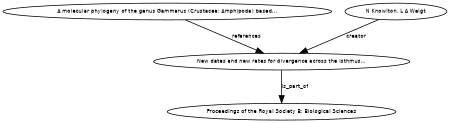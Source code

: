 digraph G {
size="3,3";
node [fontsize=7, fontname="Helvetica"];
edge [fontsize=7, fontname="Helvetica"];
node0 [label="New dates and new rates for divergence across the Isthmus...", width=0.27433100247,height=0.27433100247];
node1 [label="A molecular phylogeny of the genus Gammarus (Crustacea: Amphipoda) based...", width=0.27433100247,height=0.27433100247];
node2 [label="N Knowlton, L A Weigt", width=0.27433100247,height=0.27433100247];
node3 [label="Proceedings of the Royal Society B: Biological Sciences", width=0.27433100247,height=0.27433100247];
node1 -> node0 [label="references"];
node2 -> node0 [label="creator"];
node0 -> node3 [label="is_part_of"];
}

